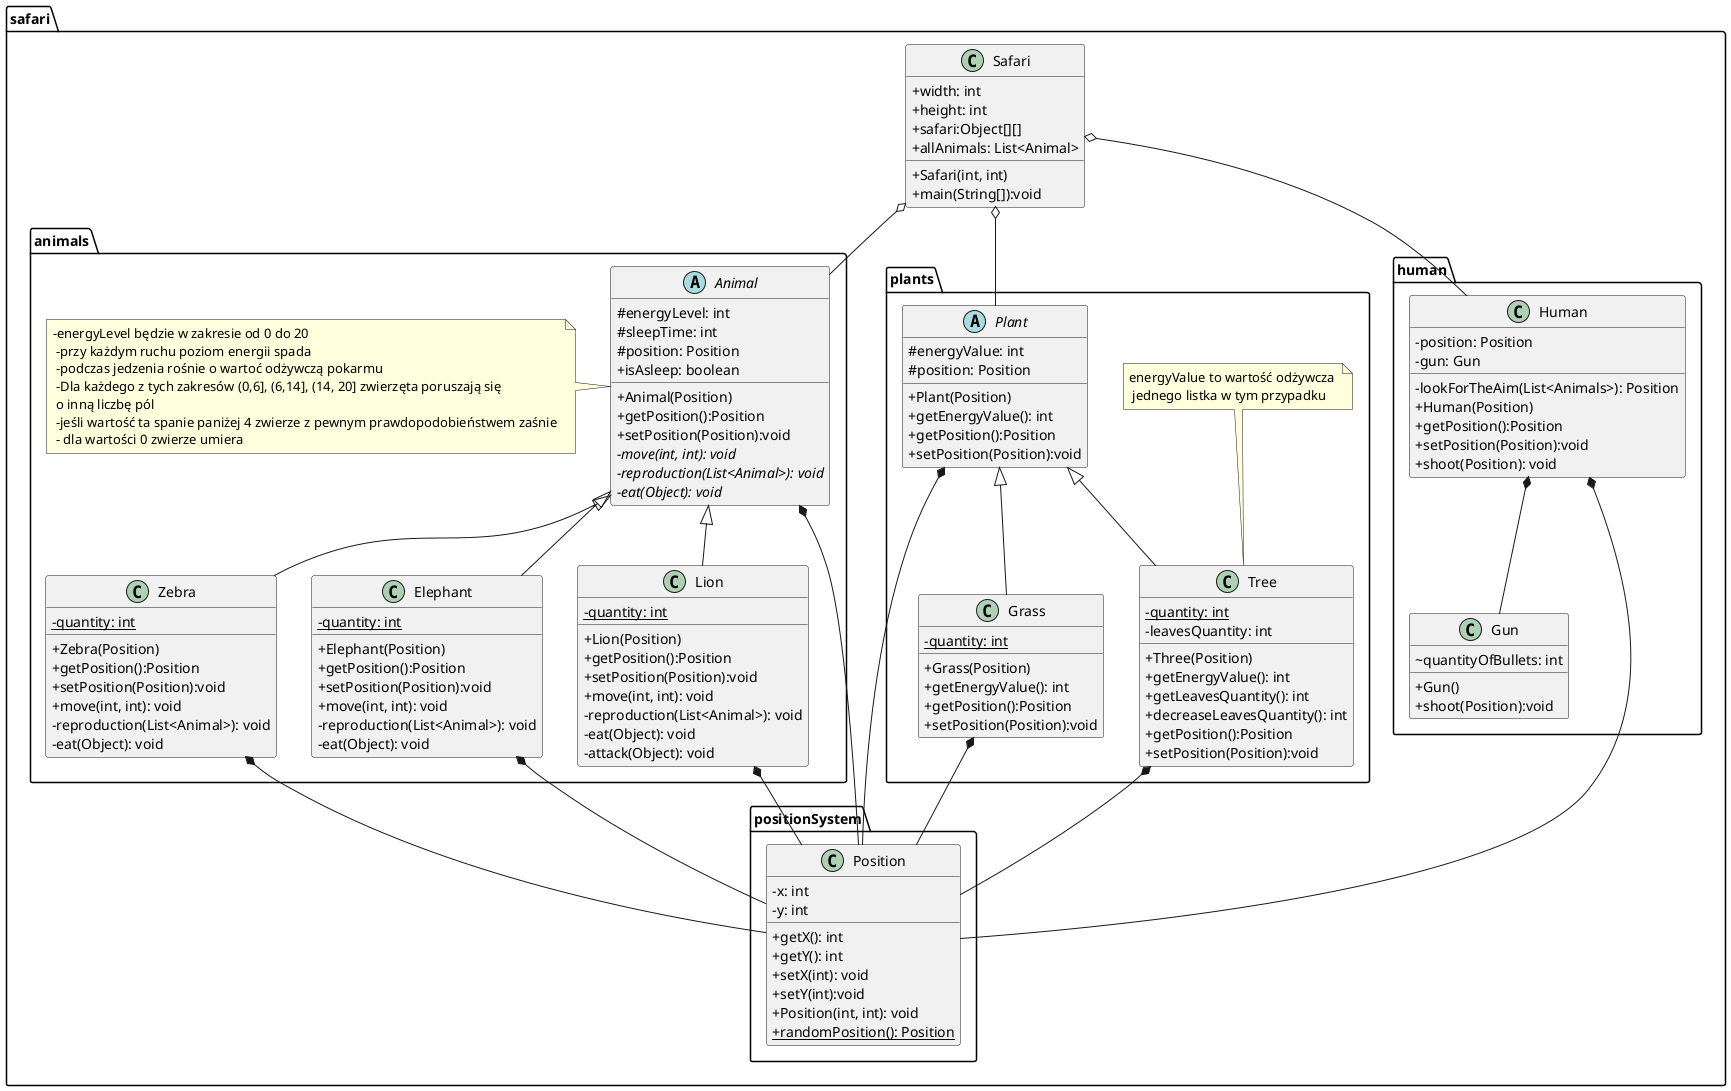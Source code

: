 @startuml
skinparam classAttributeIconSize 0

package safari.animals{
    abstract class Animal{
        #energyLevel: int
        #sleepTime: int
        #position: Position
        +isAsleep: boolean
        +Animal(Position)
        +getPosition():Position
        +setPosition(Position):void
        -{abstract}move(int, int): void
        -{abstract}reproduction(List<Animal>): void
        -{abstract}eat(Object): void
    }
    note left of Animal:-energyLevel będzie w zakresie od 0 do 20 \n -przy każdym ruchu poziom energii spada \n -podczas jedzenia rośnie o wartoć odżywczą pokarmu \n -Dla każdego z tych zakresów (0,6], (6,14], (14, 20] zwierzęta poruszają się \n o inną liczbę pól \n -jeśli wartość ta spanie paniżej 4 zwierze z pewnym prawdopodobieństwem zaśnie \n - dla wartości 0 zwierze umiera
    class Zebra{
        -{static}quantity: int
        +Zebra(Position)
        +getPosition():Position
        +setPosition(Position):void
        +move(int, int): void
        -reproduction(List<Animal>): void
        -eat(Object): void
    }
    class Elephant{
        -{static}quantity: int
        +Elephant(Position)
        +getPosition():Position
        +setPosition(Position):void
        +move(int, int): void
        -reproduction(List<Animal>): void
        -eat(Object): void
    }
    class Lion{
        -{static}quantity: int
        +Lion(Position)
        +getPosition():Position
        +setPosition(Position):void
        +move(int, int): void
        -reproduction(List<Animal>): void
        -eat(Object): void
        -attack(Object): void
    }

    Animal <|-- Zebra
    Animal <|-- Elephant
    Animal <|-- Lion
}
package safari.plants{
    abstract class Plant{
        #energyValue: int
        #position: Position
        +Plant(Position)
        +getEnergyValue(): int
        +getPosition():Position
        +setPosition(Position):void
    }
    class Grass{
        -{static}quantity: int
        +Grass(Position)
        +getEnergyValue(): int
        +getPosition():Position
        +setPosition(Position):void
    }
    class Tree{
        -{static}quantity: int
        -leavesQuantity: int
        +Three(Position)
        +getEnergyValue(): int
        +getLeavesQuantity(): int
        +decreaseLeavesQuantity(): int
        +getPosition():Position
        +setPosition(Position):void
    }
    note top of Tree: energyValue to wartość odżywcza \n jednego listka w tym przypadku

    Plant <|-- Grass
    Plant <|-- Tree
}

package safari.human{
    class Human{
        -position: Position
        -gun: Gun
        -lookForTheAim(List<Animals>): Position
        +Human(Position)
        +getPosition():Position
        +setPosition(Position):void
        +shoot(Position): void
    }
    class Gun{
        ~quantityOfBullets: int
        +Gun()
        +shoot(Position):void
    }
    Human *-- Gun
}

package safari{
    class Safari{
        +width: int
        +height: int
        +safari:Object[][]
        +allAnimals: List<Animal>
        +Safari(int, int)
        +main(String[]):void
    }

    Safari o-- Animal
    Safari o-- Plant
    Safari o-- Human
}
package safari.positionSystem{
    class Position{
        -x: int
        -y: int
        +getX(): int
        +getY(): int
        +setX(int): void
        +setY(int):void
        +Position(int, int): void
        +{static}randomPosition(): Position
    }

    Animal *-- Position
    Zebra *-- Position
    Elephant *-- Position
    Lion *-- Position

    Plant *-- Position
    Grass *-- Position
    Tree *-- Position
    Human *-- Position
}

@enduml